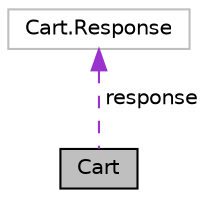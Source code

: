 digraph "Cart"
{
  edge [fontname="Helvetica",fontsize="10",labelfontname="Helvetica",labelfontsize="10"];
  node [fontname="Helvetica",fontsize="10",shape=record];
  Node1 [label="Cart",height=0.2,width=0.4,color="black", fillcolor="grey75", style="filled", fontcolor="black"];
  Node2 -> Node1 [dir="back",color="darkorchid3",fontsize="10",style="dashed",label=" response" ];
  Node2 [label="Cart.Response",height=0.2,width=0.4,color="grey75", fillcolor="white", style="filled",tooltip="JSON success response on add item to cart. "];
}
